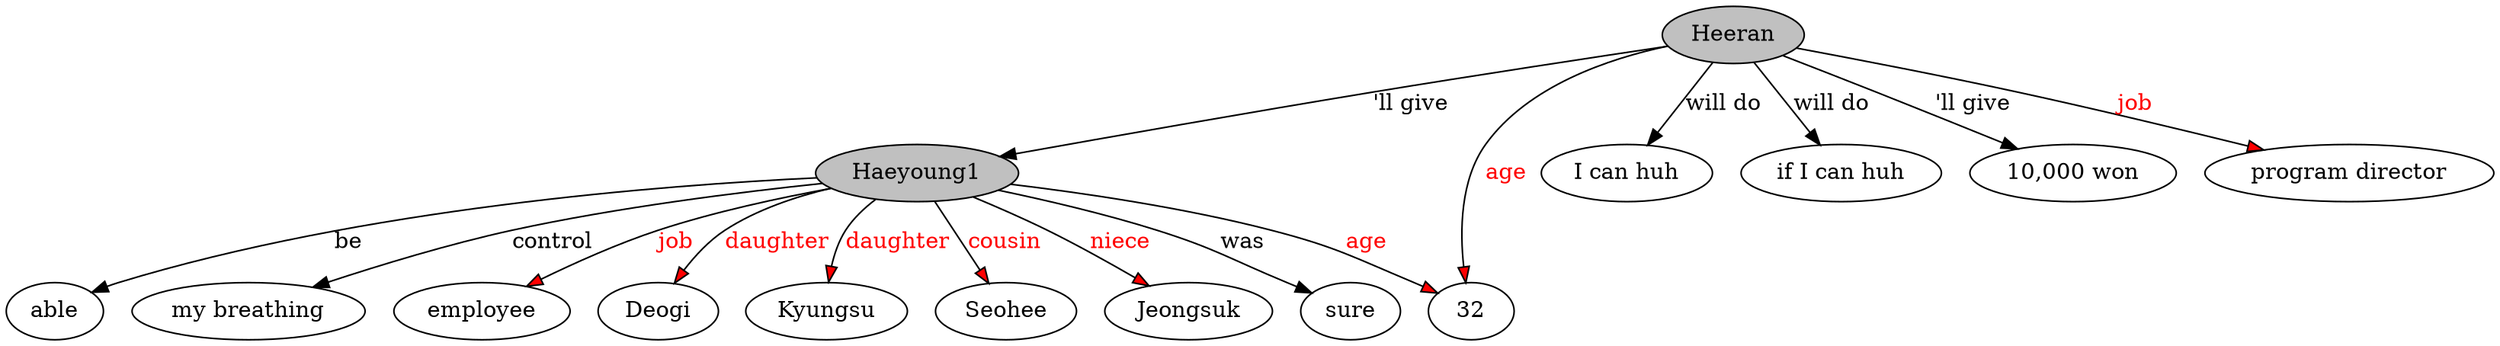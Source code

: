 // The Round Table
digraph {
	0 [label=Haeyoung1 fillcolor=gray style=filled]
	1 [label=sure]
	0 -> 1 [label=was]
	2 [label=able]
	0 -> 2 [label=be]
	3 [label="my breathing"]
	0 -> 3 [label=control]
	4 [label=32]
	0 -> 4 [label=age fillcolor=red fontcolor=red style=filled]
	5 [label=employee]
	0 -> 5 [label=job fillcolor=red fontcolor=red style=filled]
	6 [label=Deogi]
	0 -> 6 [label=daughter fillcolor=red fontcolor=red style=filled]
	7 [label=Kyungsu]
	0 -> 7 [label=daughter fillcolor=red fontcolor=red style=filled]
	8 [label=Seohee]
	0 -> 8 [label=cousin fillcolor=red fontcolor=red style=filled]
	9 [label=Jeongsuk]
	0 -> 9 [label=niece fillcolor=red fontcolor=red style=filled]
	10 [label=Heeran fillcolor=gray style=filled]
	11 [label="I can huh"]
	10 -> 11 [label="will do"]
	12 [label="if I can huh"]
	10 -> 12 [label="will do"]
	13 [label="10,000 won"]
	10 -> 13 [label="'ll give"]
	10 -> 0 [label="'ll give"]
	10 -> 4 [label=age fillcolor=red fontcolor=red style=filled]
	14 [label="program director"]
	10 -> 14 [label=job fillcolor=red fontcolor=red style=filled]
}
